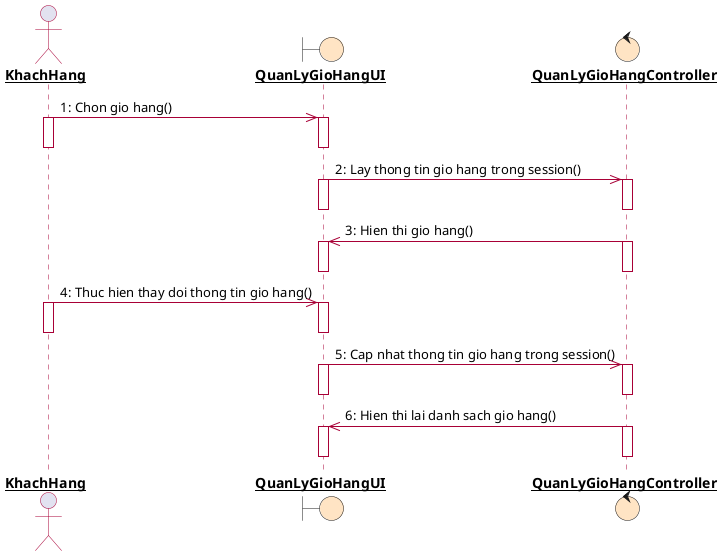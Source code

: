 @startuml

skinparam sequence {

LifeLineBorderColor #A80036

}


skinparam {
Participant underline
ArrowColor  #A80036

ActorBorderColor #A80036
ActorFontStyle bold


BoundaryFontStyle bold
BoundaryBackgroundColor #Bisque

ControlFontStyle bold
ControlBackgroundColor #Bisque

ControlFontStyle bold
ControlBackgroundColor #Bisque

EntityFontStyle bold
EntityBackgroundColor #Bisque
}


actor KhachHang
boundary    QuanLyGioHangUI
control     QuanLyGioHangController
'entity      Order
'boundary    CSDL


KhachHang ->> QuanLyGioHangUI : 1: Chon gio hang()
activate KhachHang
activate QuanLyGioHangUI
deactivate KhachHang
deactivate QuanLyGioHangUI



'QuanLyDonHangUI ->> QuanLyDonHangUI  : 3: Hien thi form cap nhat()
'activate QuanLyDonHangUI
'deactivate QuanLyDonHangUI



'Admin ->> QuanLyDonHangUI  : 3: Lay id cua don hang()
'activate Admin
'activate QuanLyDonHangUI
'deactivate Admin
'deactivate QuanLyDonHangUI

'Admin ->> QuanLyDonHangUI  : 3: Lay id cua don hang()
'activate Admin
'activate QuanLyDonHangUI
'deactivate Admin
'deactivate QuanLyDonHangUI

QuanLyGioHangUI ->> QuanLyGioHangController  : 2: Lay thong tin gio hang trong session()
activate QuanLyGioHangUI
activate QuanLyGioHangController
deactivate QuanLyGioHangUI
deactivate QuanLyGioHangController

QuanLyGioHangController ->> QuanLyGioHangUI : 3: Hien thi gio hang()
activate QuanLyGioHangController
activate QuanLyGioHangUI
deactivate QuanLyGioHangController
deactivate QuanLyGioHangUI


KhachHang ->> QuanLyGioHangUI : 4: Thuc hien thay doi thong tin gio hang()
activate KhachHang
activate QuanLyGioHangUI
deactivate KhachHang
deactivate QuanLyGioHangUI

QuanLyGioHangUI ->> QuanLyGioHangController  : 5: Cap nhat thong tin gio hang trong session()
activate QuanLyGioHangUI
activate QuanLyGioHangController
deactivate QuanLyGioHangUI
deactivate QuanLyGioHangController

'Order <<- QuanLyGioHangController : 4: Cap nhat trang thai don hang()
'activate QuanLyGioHangController
'activate Order
'deactivate QuanLyGioHangController
'deactivate Order

'QuanLyGioHangController ->> CSDL : 5: Cap nhat bang Order()
'activate QuanLyGioHangController
'activate CSDL
'deactivate QuanLyGioHangController
'deactivate CSDL





QuanLyGioHangController ->> QuanLyGioHangUI : 6: Hien thi lai danh sach gio hang()
activate QuanLyGioHangController
activate QuanLyGioHangUI
deactivate QuanLyGioHangController
deactivate QuanLyGioHangUI


@enduml

